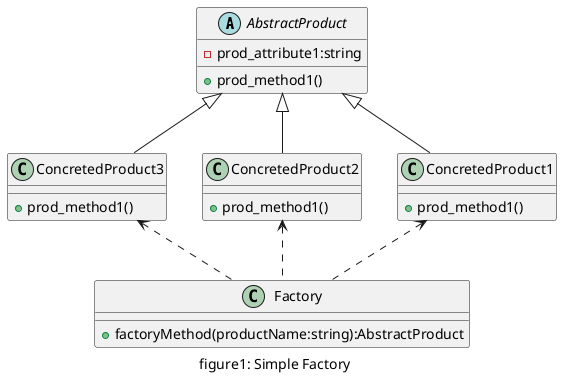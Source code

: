 @startuml "figure1_simplefactory"
caption figure1: Simple Factory
abstract class AbstractProduct{
  - prod_attribute1:string
  + prod_method1()
}
class ConcretedProduct1{
  + prod_method1()
}
class ConcretedProduct2{
  + prod_method1()
}
class ConcretedProduct3{
  + prod_method1()
}
class Factory{
  + factoryMethod(productName:string):AbstractProduct
}

AbstractProduct <|-- ConcretedProduct1
AbstractProduct <|-- ConcretedProduct2
AbstractProduct <|-- ConcretedProduct3
Factory .up.> ConcretedProduct1
Factory .up.> ConcretedProduct2
Factory .up.> ConcretedProduct3
@enduml